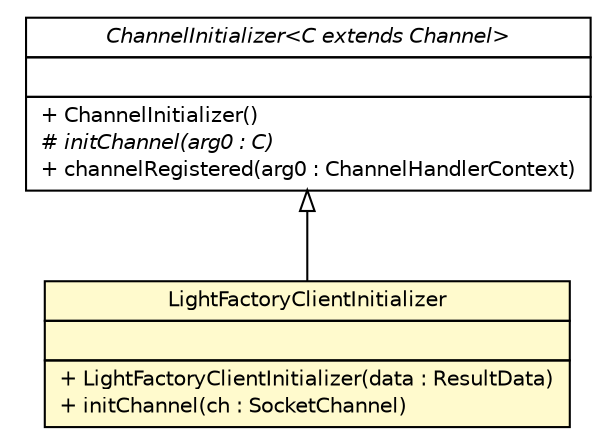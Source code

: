#!/usr/local/bin/dot
#
# Class diagram 
# Generated by UMLGraph version R5_6 (http://www.umlgraph.org/)
#

digraph G {
	edge [fontname="Helvetica",fontsize=10,labelfontname="Helvetica",labelfontsize=10];
	node [fontname="Helvetica",fontsize=10,shape=plaintext];
	nodesep=0.25;
	ranksep=0.5;
	// com.xley.lfosc.lightfactory.client.LightFactoryClientInitializer
	c1399 [label=<<table title="com.xley.lfosc.lightfactory.client.LightFactoryClientInitializer" border="0" cellborder="1" cellspacing="0" cellpadding="2" port="p" bgcolor="lemonChiffon" href="./LightFactoryClientInitializer.html">
		<tr><td><table border="0" cellspacing="0" cellpadding="1">
<tr><td align="center" balign="center"> LightFactoryClientInitializer </td></tr>
		</table></td></tr>
		<tr><td><table border="0" cellspacing="0" cellpadding="1">
<tr><td align="left" balign="left">  </td></tr>
		</table></td></tr>
		<tr><td><table border="0" cellspacing="0" cellpadding="1">
<tr><td align="left" balign="left"> + LightFactoryClientInitializer(data : ResultData) </td></tr>
<tr><td align="left" balign="left"> + initChannel(ch : SocketChannel) </td></tr>
		</table></td></tr>
		</table>>, URL="./LightFactoryClientInitializer.html", fontname="Helvetica", fontcolor="black", fontsize=10.0];
	//com.xley.lfosc.lightfactory.client.LightFactoryClientInitializer extends io.netty.channel.ChannelInitializer<io.netty.channel.socket.SocketChannel>
	c1415:p -> c1399:p [dir=back,arrowtail=empty];
	// io.netty.channel.ChannelInitializer<C extends io.netty.channel.Channel>
	c1415 [label=<<table title="io.netty.channel.ChannelInitializer" border="0" cellborder="1" cellspacing="0" cellpadding="2" port="p" href="http://java.sun.com/j2se/1.4.2/docs/api/io/netty/channel/ChannelInitializer.html">
		<tr><td><table border="0" cellspacing="0" cellpadding="1">
<tr><td align="center" balign="center"><font face="Helvetica-Oblique"> ChannelInitializer&lt;C extends Channel&gt; </font></td></tr>
		</table></td></tr>
		<tr><td><table border="0" cellspacing="0" cellpadding="1">
<tr><td align="left" balign="left">  </td></tr>
		</table></td></tr>
		<tr><td><table border="0" cellspacing="0" cellpadding="1">
<tr><td align="left" balign="left"> + ChannelInitializer() </td></tr>
<tr><td align="left" balign="left"><font face="Helvetica-Oblique" point-size="10.0"> # initChannel(arg0 : C) </font></td></tr>
<tr><td align="left" balign="left"> + channelRegistered(arg0 : ChannelHandlerContext) </td></tr>
		</table></td></tr>
		</table>>, URL="http://java.sun.com/j2se/1.4.2/docs/api/io/netty/channel/ChannelInitializer.html", fontname="Helvetica", fontcolor="black", fontsize=10.0];
}

